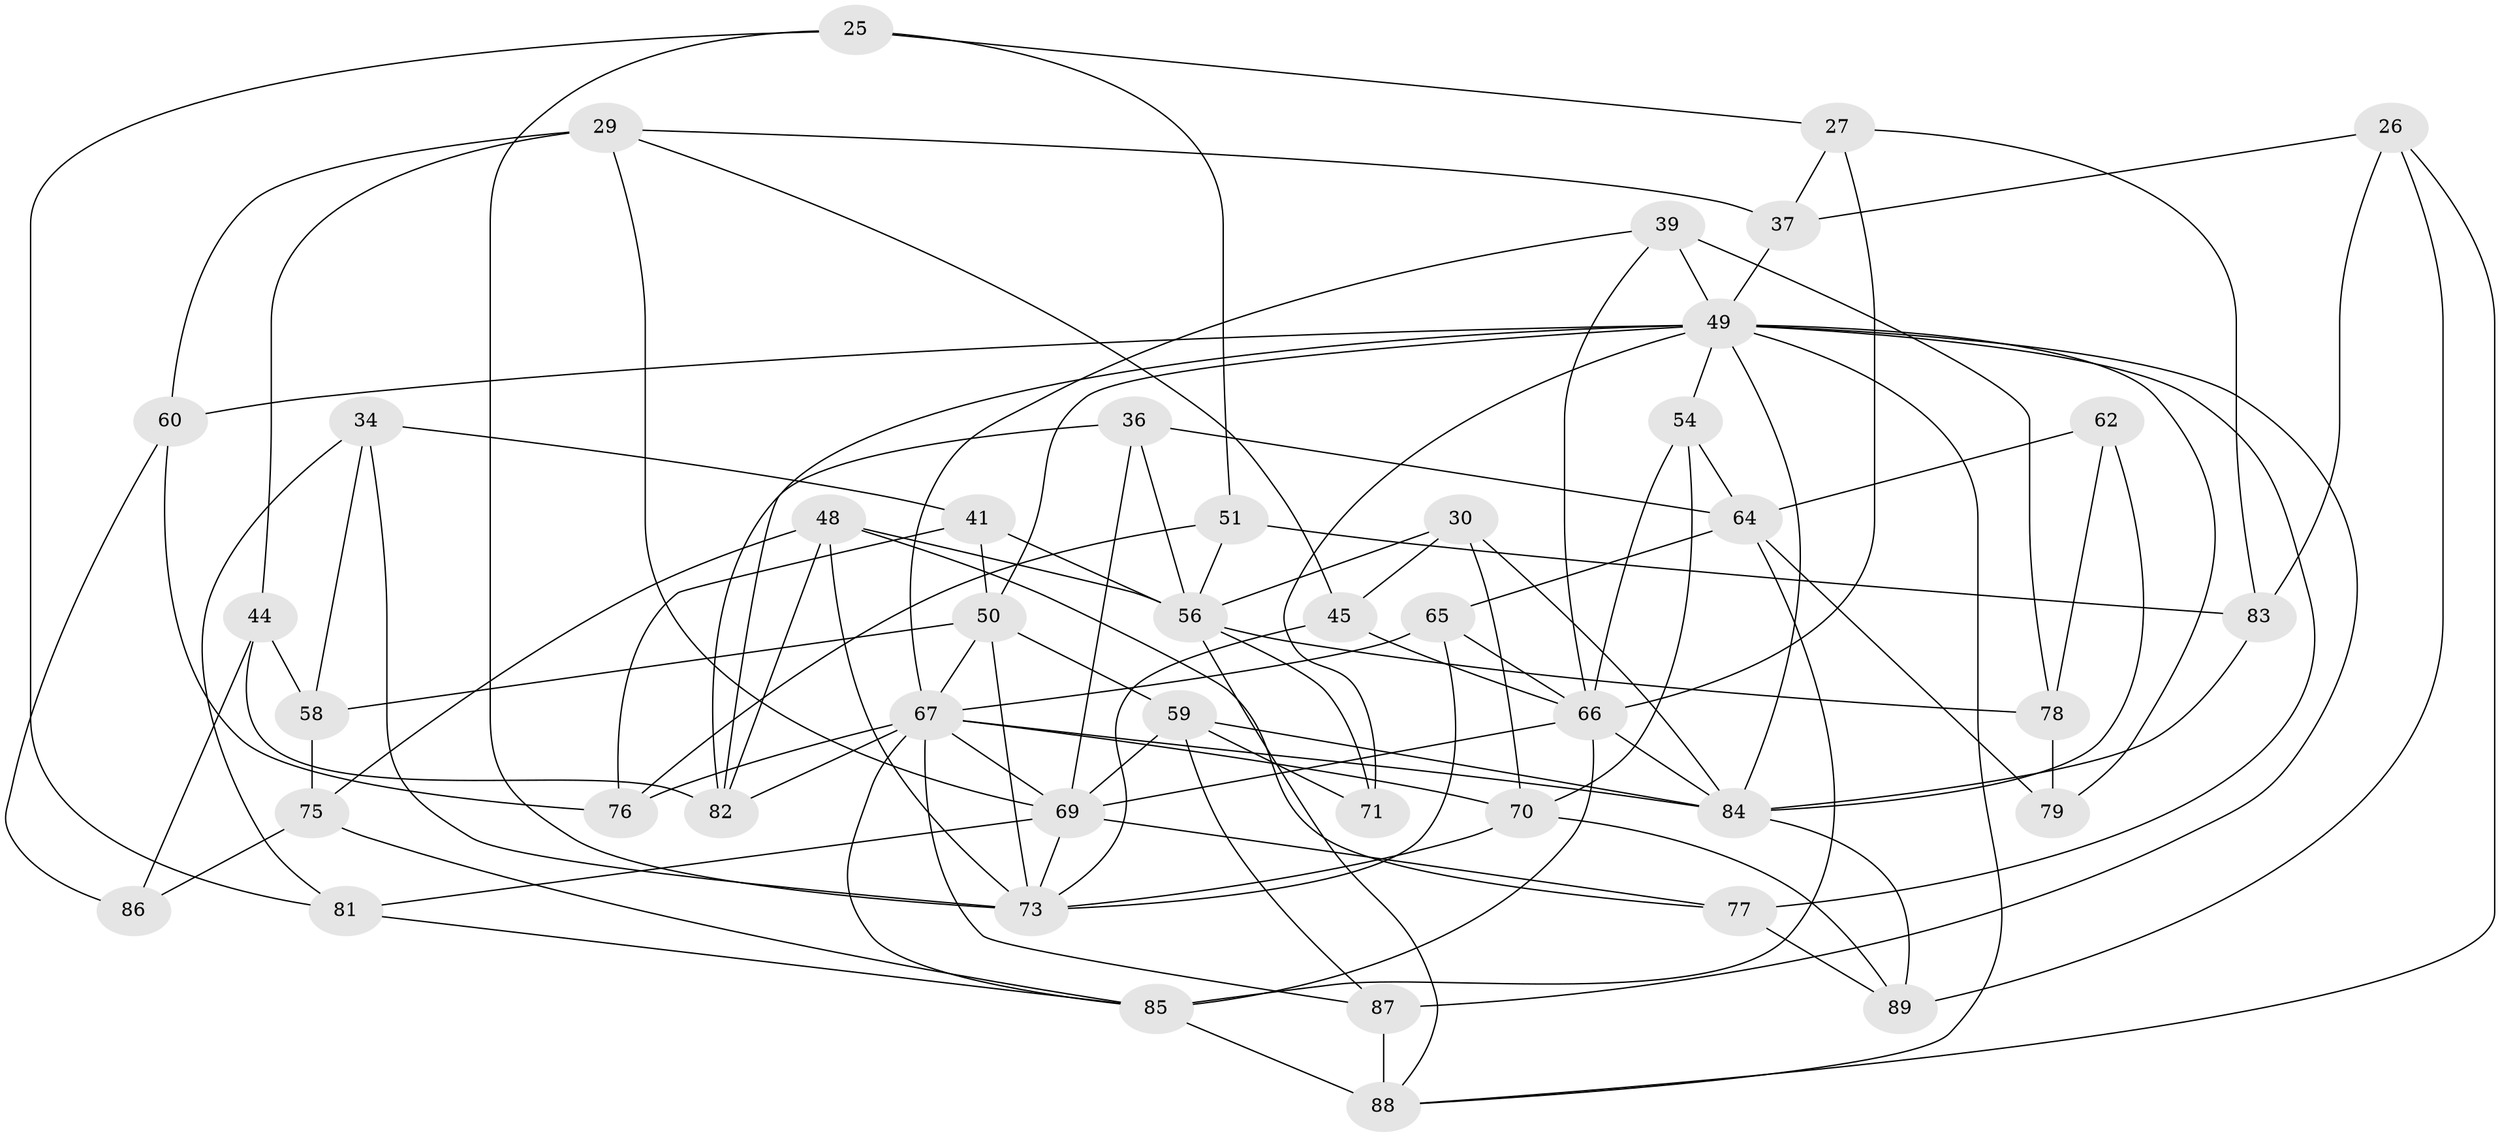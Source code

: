// original degree distribution, {4: 1.0}
// Generated by graph-tools (version 1.1) at 2025/57/03/09/25 04:57:33]
// undirected, 44 vertices, 109 edges
graph export_dot {
graph [start="1"]
  node [color=gray90,style=filled];
  25;
  26;
  27;
  29 [super="+1"];
  30;
  34;
  36;
  37;
  39 [super="+23"];
  41;
  44 [super="+3"];
  45;
  48 [super="+6"];
  49 [super="+18+24+42"];
  50 [super="+10"];
  51;
  54;
  56 [super="+53+43"];
  58;
  59 [super="+8"];
  60;
  62;
  64 [super="+22"];
  65;
  66 [super="+2+12+33"];
  67 [super="+17+63+47+19"];
  69 [super="+61"];
  70 [super="+28"];
  71;
  73 [super="+11+46+57"];
  75;
  76;
  77 [super="+35"];
  78 [super="+68"];
  79;
  81;
  82 [super="+55"];
  83;
  84 [super="+15+80"];
  85 [super="+40"];
  86;
  87 [super="+74"];
  88 [super="+72+52"];
  89;
  25 -- 27;
  25 -- 51;
  25 -- 81;
  25 -- 73;
  26 -- 88;
  26 -- 89;
  26 -- 37;
  26 -- 83;
  27 -- 83;
  27 -- 37;
  27 -- 66;
  29 -- 45;
  29 -- 37;
  29 -- 44 [weight=2];
  29 -- 60;
  29 -- 69;
  30 -- 70;
  30 -- 45;
  30 -- 56;
  30 -- 84;
  34 -- 58;
  34 -- 81;
  34 -- 41;
  34 -- 73;
  36 -- 56;
  36 -- 82;
  36 -- 69;
  36 -- 64;
  37 -- 49;
  39 -- 66 [weight=2];
  39 -- 78;
  39 -- 67;
  39 -- 49 [weight=2];
  41 -- 56;
  41 -- 76;
  41 -- 50;
  44 -- 86 [weight=2];
  44 -- 58;
  44 -- 82;
  45 -- 73;
  45 -- 66;
  48 -- 82;
  48 -- 77 [weight=2];
  48 -- 73;
  48 -- 75;
  48 -- 56;
  49 -- 71;
  49 -- 77 [weight=2];
  49 -- 84;
  49 -- 87;
  49 -- 82;
  49 -- 54;
  49 -- 79;
  49 -- 50;
  49 -- 88;
  49 -- 60;
  50 -- 58;
  50 -- 73 [weight=2];
  50 -- 59 [weight=2];
  50 -- 67;
  51 -- 76;
  51 -- 83;
  51 -- 56;
  54 -- 64;
  54 -- 66;
  54 -- 70;
  56 -- 71 [weight=2];
  56 -- 78 [weight=2];
  56 -- 88;
  58 -- 75;
  59 -- 71;
  59 -- 87;
  59 -- 84;
  59 -- 69;
  60 -- 86;
  60 -- 76;
  62 -- 78;
  62 -- 84 [weight=2];
  62 -- 64;
  64 -- 79;
  64 -- 65;
  64 -- 85;
  65 -- 66;
  65 -- 73;
  65 -- 67;
  66 -- 85 [weight=2];
  66 -- 84 [weight=2];
  66 -- 69 [weight=2];
  67 -- 70 [weight=2];
  67 -- 76;
  67 -- 87;
  67 -- 82 [weight=2];
  67 -- 85 [weight=3];
  67 -- 69;
  67 -- 84;
  69 -- 73 [weight=2];
  69 -- 77;
  69 -- 81;
  70 -- 89;
  70 -- 73;
  75 -- 86;
  75 -- 85;
  77 -- 89;
  78 -- 79 [weight=2];
  81 -- 85;
  83 -- 84;
  84 -- 89;
  85 -- 88 [weight=2];
  87 -- 88 [weight=3];
}
